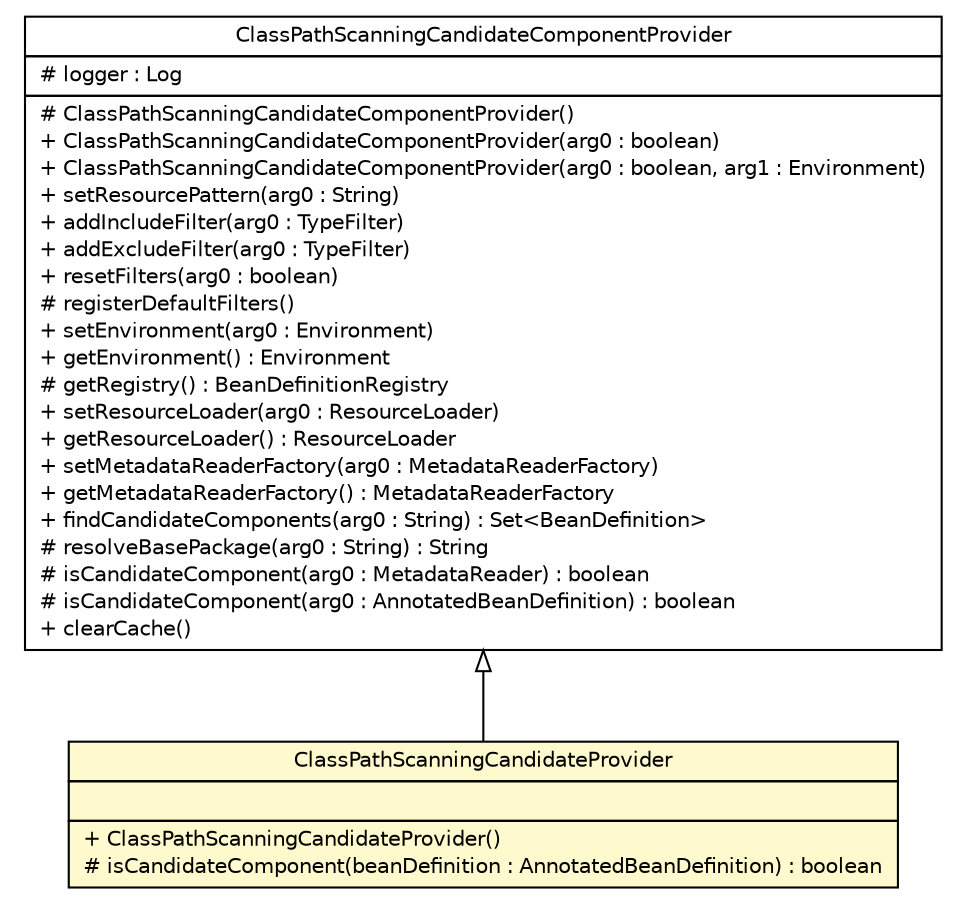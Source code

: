 #!/usr/local/bin/dot
#
# Class diagram 
# Generated by UMLGraph version R5_6-24-gf6e263 (http://www.umlgraph.org/)
#

digraph G {
	edge [fontname="Helvetica",fontsize=10,labelfontname="Helvetica",labelfontsize=10];
	node [fontname="Helvetica",fontsize=10,shape=plaintext];
	nodesep=0.25;
	ranksep=0.5;
	// top.infra.common.ClassUtils.FileAndClasspathUtils.ClassPathScanningCandidateProvider
	c394 [label=<<table title="top.infra.common.ClassUtils.FileAndClasspathUtils.ClassPathScanningCandidateProvider" border="0" cellborder="1" cellspacing="0" cellpadding="2" port="p" bgcolor="lemonChiffon" href="./ClassUtils.FileAndClasspathUtils.ClassPathScanningCandidateProvider.html">
		<tr><td><table border="0" cellspacing="0" cellpadding="1">
<tr><td align="center" balign="center"> ClassPathScanningCandidateProvider </td></tr>
		</table></td></tr>
		<tr><td><table border="0" cellspacing="0" cellpadding="1">
<tr><td align="left" balign="left">  </td></tr>
		</table></td></tr>
		<tr><td><table border="0" cellspacing="0" cellpadding="1">
<tr><td align="left" balign="left"> + ClassPathScanningCandidateProvider() </td></tr>
<tr><td align="left" balign="left"> # isCandidateComponent(beanDefinition : AnnotatedBeanDefinition) : boolean </td></tr>
		</table></td></tr>
		</table>>, URL="./ClassUtils.FileAndClasspathUtils.ClassPathScanningCandidateProvider.html", fontname="Helvetica", fontcolor="black", fontsize=10.0];
	//top.infra.common.ClassUtils.FileAndClasspathUtils.ClassPathScanningCandidateProvider extends org.springframework.context.annotation.ClassPathScanningCandidateComponentProvider
	c398:p -> c394:p [dir=back,arrowtail=empty];
	// org.springframework.context.annotation.ClassPathScanningCandidateComponentProvider
	c398 [label=<<table title="org.springframework.context.annotation.ClassPathScanningCandidateComponentProvider" border="0" cellborder="1" cellspacing="0" cellpadding="2" port="p" href="http://java.sun.com/j2se/1.4.2/docs/api/org/springframework/context/annotation/ClassPathScanningCandidateComponentProvider.html">
		<tr><td><table border="0" cellspacing="0" cellpadding="1">
<tr><td align="center" balign="center"> ClassPathScanningCandidateComponentProvider </td></tr>
		</table></td></tr>
		<tr><td><table border="0" cellspacing="0" cellpadding="1">
<tr><td align="left" balign="left"> # logger : Log </td></tr>
		</table></td></tr>
		<tr><td><table border="0" cellspacing="0" cellpadding="1">
<tr><td align="left" balign="left"> # ClassPathScanningCandidateComponentProvider() </td></tr>
<tr><td align="left" balign="left"> + ClassPathScanningCandidateComponentProvider(arg0 : boolean) </td></tr>
<tr><td align="left" balign="left"> + ClassPathScanningCandidateComponentProvider(arg0 : boolean, arg1 : Environment) </td></tr>
<tr><td align="left" balign="left"> + setResourcePattern(arg0 : String) </td></tr>
<tr><td align="left" balign="left"> + addIncludeFilter(arg0 : TypeFilter) </td></tr>
<tr><td align="left" balign="left"> + addExcludeFilter(arg0 : TypeFilter) </td></tr>
<tr><td align="left" balign="left"> + resetFilters(arg0 : boolean) </td></tr>
<tr><td align="left" balign="left"> # registerDefaultFilters() </td></tr>
<tr><td align="left" balign="left"> + setEnvironment(arg0 : Environment) </td></tr>
<tr><td align="left" balign="left"> + getEnvironment() : Environment </td></tr>
<tr><td align="left" balign="left"> # getRegistry() : BeanDefinitionRegistry </td></tr>
<tr><td align="left" balign="left"> + setResourceLoader(arg0 : ResourceLoader) </td></tr>
<tr><td align="left" balign="left"> + getResourceLoader() : ResourceLoader </td></tr>
<tr><td align="left" balign="left"> + setMetadataReaderFactory(arg0 : MetadataReaderFactory) </td></tr>
<tr><td align="left" balign="left"> + getMetadataReaderFactory() : MetadataReaderFactory </td></tr>
<tr><td align="left" balign="left"> + findCandidateComponents(arg0 : String) : Set&lt;BeanDefinition&gt; </td></tr>
<tr><td align="left" balign="left"> # resolveBasePackage(arg0 : String) : String </td></tr>
<tr><td align="left" balign="left"> # isCandidateComponent(arg0 : MetadataReader) : boolean </td></tr>
<tr><td align="left" balign="left"> # isCandidateComponent(arg0 : AnnotatedBeanDefinition) : boolean </td></tr>
<tr><td align="left" balign="left"> + clearCache() </td></tr>
		</table></td></tr>
		</table>>, URL="http://java.sun.com/j2se/1.4.2/docs/api/org/springframework/context/annotation/ClassPathScanningCandidateComponentProvider.html", fontname="Helvetica", fontcolor="black", fontsize=10.0];
}


